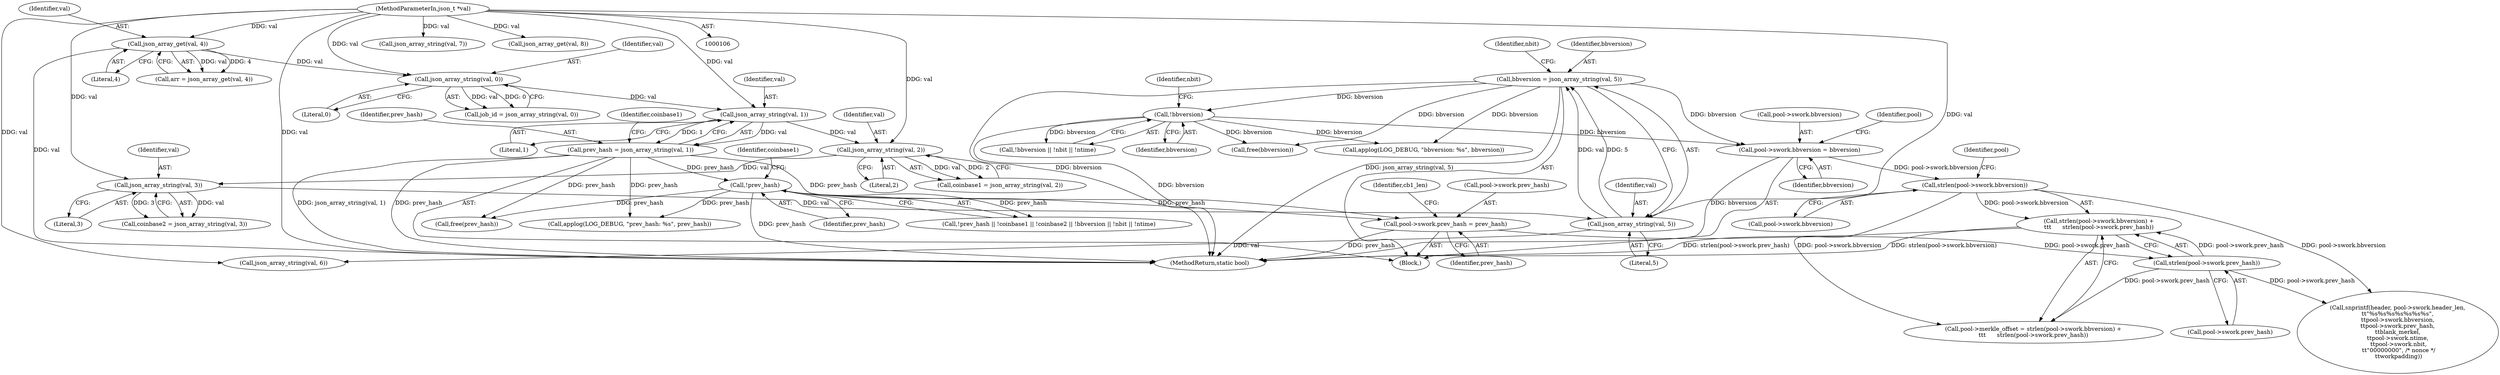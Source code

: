 digraph "0_sgminer_910c36089940e81fb85c65b8e63dcd2fac71470c@API" {
"1000472" [label="(Call,strlen(pool->swork.bbversion) +\n\t\t\t      strlen(pool->swork.prev_hash))"];
"1000473" [label="(Call,strlen(pool->swork.bbversion))"];
"1000301" [label="(Call,pool->swork.bbversion = bbversion)"];
"1000168" [label="(Call,bbversion = json_array_string(val, 5))"];
"1000170" [label="(Call,json_array_string(val, 5))"];
"1000165" [label="(Call,json_array_string(val, 3))"];
"1000160" [label="(Call,json_array_string(val, 2))"];
"1000155" [label="(Call,json_array_string(val, 1))"];
"1000150" [label="(Call,json_array_string(val, 0))"];
"1000133" [label="(Call,json_array_get(val, 4))"];
"1000108" [label="(MethodParameterIn,json_t *val)"];
"1000203" [label="(Call,!bbversion)"];
"1000479" [label="(Call,strlen(pool->swork.prev_hash))"];
"1000282" [label="(Call,pool->swork.prev_hash = prev_hash)"];
"1000194" [label="(Call,!prev_hash)"];
"1000153" [label="(Call,prev_hash = json_array_string(val, 1))"];
"1000168" [label="(Call,bbversion = json_array_string(val, 5))"];
"1000154" [label="(Identifier,prev_hash)"];
"1000479" [label="(Call,strlen(pool->swork.prev_hash))"];
"1000135" [label="(Literal,4)"];
"1000282" [label="(Call,pool->swork.prev_hash = prev_hash)"];
"1000713" [label="(Call,applog(LOG_DEBUG, \"bbversion: %s\", bbversion))"];
"1000148" [label="(Call,job_id = json_array_string(val, 0))"];
"1000195" [label="(Identifier,prev_hash)"];
"1000217" [label="(Call,free(prev_hash))"];
"1000175" [label="(Call,json_array_string(val, 6))"];
"1000193" [label="(Call,!prev_hash || !coinbase1 || !coinbase2 || !bbversion || !nbit || !ntime)"];
"1000701" [label="(Call,applog(LOG_DEBUG, \"prev_hash: %s\", prev_hash))"];
"1000229" [label="(Call,free(bbversion))"];
"1000163" [label="(Call,coinbase2 = json_array_string(val, 3))"];
"1000203" [label="(Call,!bbversion)"];
"1000109" [label="(Block,)"];
"1000155" [label="(Call,json_array_string(val, 1))"];
"1000169" [label="(Identifier,bbversion)"];
"1000302" [label="(Call,pool->swork.bbversion)"];
"1000301" [label="(Call,pool->swork.bbversion = bbversion)"];
"1000551" [label="(Call,snprintf(header, pool->swork.header_len,\n\t\t\"%s%s%s%s%s%s%s\",\n\t\tpool->swork.bbversion,\n\t\tpool->swork.prev_hash,\n\t\tblank_merkel,\n\t\tpool->swork.ntime,\n \t\tpool->swork.nbit,\n \t\t\"00000000\", /* nonce */\n \t\tworkpadding))"];
"1000174" [label="(Identifier,nbit)"];
"1000472" [label="(Call,strlen(pool->swork.bbversion) +\n\t\t\t      strlen(pool->swork.prev_hash))"];
"1000307" [label="(Identifier,bbversion)"];
"1000311" [label="(Identifier,pool)"];
"1000170" [label="(Call,json_array_string(val, 5))"];
"1000171" [label="(Identifier,val)"];
"1000108" [label="(MethodParameterIn,json_t *val)"];
"1000166" [label="(Identifier,val)"];
"1000152" [label="(Literal,0)"];
"1000159" [label="(Identifier,coinbase1)"];
"1000202" [label="(Call,!bbversion || !nbit || !ntime)"];
"1000162" [label="(Literal,2)"];
"1000180" [label="(Call,json_array_string(val, 7))"];
"1000161" [label="(Identifier,val)"];
"1000473" [label="(Call,strlen(pool->swork.bbversion))"];
"1000151" [label="(Identifier,val)"];
"1000186" [label="(Call,json_array_get(val, 8))"];
"1000131" [label="(Call,arr = json_array_get(val, 4))"];
"1000288" [label="(Identifier,prev_hash)"];
"1000153" [label="(Call,prev_hash = json_array_string(val, 1))"];
"1000204" [label="(Identifier,bbversion)"];
"1000150" [label="(Call,json_array_string(val, 0))"];
"1000160" [label="(Call,json_array_string(val, 2))"];
"1000290" [label="(Identifier,cb1_len)"];
"1000165" [label="(Call,json_array_string(val, 3))"];
"1000207" [label="(Identifier,nbit)"];
"1000198" [label="(Identifier,coinbase1)"];
"1000156" [label="(Identifier,val)"];
"1000194" [label="(Call,!prev_hash)"];
"1000482" [label="(Identifier,pool)"];
"1000480" [label="(Call,pool->swork.prev_hash)"];
"1000283" [label="(Call,pool->swork.prev_hash)"];
"1000474" [label="(Call,pool->swork.bbversion)"];
"1000158" [label="(Call,coinbase1 = json_array_string(val, 2))"];
"1000759" [label="(MethodReturn,static bool)"];
"1000468" [label="(Call,pool->merkle_offset = strlen(pool->swork.bbversion) +\n\t\t\t      strlen(pool->swork.prev_hash))"];
"1000133" [label="(Call,json_array_get(val, 4))"];
"1000167" [label="(Literal,3)"];
"1000157" [label="(Literal,1)"];
"1000134" [label="(Identifier,val)"];
"1000172" [label="(Literal,5)"];
"1000472" -> "1000468"  [label="AST: "];
"1000472" -> "1000479"  [label="CFG: "];
"1000473" -> "1000472"  [label="AST: "];
"1000479" -> "1000472"  [label="AST: "];
"1000468" -> "1000472"  [label="CFG: "];
"1000472" -> "1000759"  [label="DDG: strlen(pool->swork.prev_hash)"];
"1000472" -> "1000759"  [label="DDG: strlen(pool->swork.bbversion)"];
"1000473" -> "1000472"  [label="DDG: pool->swork.bbversion"];
"1000479" -> "1000472"  [label="DDG: pool->swork.prev_hash"];
"1000473" -> "1000474"  [label="CFG: "];
"1000474" -> "1000473"  [label="AST: "];
"1000482" -> "1000473"  [label="CFG: "];
"1000473" -> "1000468"  [label="DDG: pool->swork.bbversion"];
"1000301" -> "1000473"  [label="DDG: pool->swork.bbversion"];
"1000473" -> "1000551"  [label="DDG: pool->swork.bbversion"];
"1000301" -> "1000109"  [label="AST: "];
"1000301" -> "1000307"  [label="CFG: "];
"1000302" -> "1000301"  [label="AST: "];
"1000307" -> "1000301"  [label="AST: "];
"1000311" -> "1000301"  [label="CFG: "];
"1000301" -> "1000759"  [label="DDG: bbversion"];
"1000168" -> "1000301"  [label="DDG: bbversion"];
"1000203" -> "1000301"  [label="DDG: bbversion"];
"1000168" -> "1000109"  [label="AST: "];
"1000168" -> "1000170"  [label="CFG: "];
"1000169" -> "1000168"  [label="AST: "];
"1000170" -> "1000168"  [label="AST: "];
"1000174" -> "1000168"  [label="CFG: "];
"1000168" -> "1000759"  [label="DDG: bbversion"];
"1000168" -> "1000759"  [label="DDG: json_array_string(val, 5)"];
"1000170" -> "1000168"  [label="DDG: val"];
"1000170" -> "1000168"  [label="DDG: 5"];
"1000168" -> "1000203"  [label="DDG: bbversion"];
"1000168" -> "1000229"  [label="DDG: bbversion"];
"1000168" -> "1000713"  [label="DDG: bbversion"];
"1000170" -> "1000172"  [label="CFG: "];
"1000171" -> "1000170"  [label="AST: "];
"1000172" -> "1000170"  [label="AST: "];
"1000165" -> "1000170"  [label="DDG: val"];
"1000108" -> "1000170"  [label="DDG: val"];
"1000170" -> "1000175"  [label="DDG: val"];
"1000165" -> "1000163"  [label="AST: "];
"1000165" -> "1000167"  [label="CFG: "];
"1000166" -> "1000165"  [label="AST: "];
"1000167" -> "1000165"  [label="AST: "];
"1000163" -> "1000165"  [label="CFG: "];
"1000165" -> "1000163"  [label="DDG: val"];
"1000165" -> "1000163"  [label="DDG: 3"];
"1000160" -> "1000165"  [label="DDG: val"];
"1000108" -> "1000165"  [label="DDG: val"];
"1000160" -> "1000158"  [label="AST: "];
"1000160" -> "1000162"  [label="CFG: "];
"1000161" -> "1000160"  [label="AST: "];
"1000162" -> "1000160"  [label="AST: "];
"1000158" -> "1000160"  [label="CFG: "];
"1000160" -> "1000158"  [label="DDG: val"];
"1000160" -> "1000158"  [label="DDG: 2"];
"1000155" -> "1000160"  [label="DDG: val"];
"1000108" -> "1000160"  [label="DDG: val"];
"1000155" -> "1000153"  [label="AST: "];
"1000155" -> "1000157"  [label="CFG: "];
"1000156" -> "1000155"  [label="AST: "];
"1000157" -> "1000155"  [label="AST: "];
"1000153" -> "1000155"  [label="CFG: "];
"1000155" -> "1000153"  [label="DDG: val"];
"1000155" -> "1000153"  [label="DDG: 1"];
"1000150" -> "1000155"  [label="DDG: val"];
"1000108" -> "1000155"  [label="DDG: val"];
"1000150" -> "1000148"  [label="AST: "];
"1000150" -> "1000152"  [label="CFG: "];
"1000151" -> "1000150"  [label="AST: "];
"1000152" -> "1000150"  [label="AST: "];
"1000148" -> "1000150"  [label="CFG: "];
"1000150" -> "1000148"  [label="DDG: val"];
"1000150" -> "1000148"  [label="DDG: 0"];
"1000133" -> "1000150"  [label="DDG: val"];
"1000108" -> "1000150"  [label="DDG: val"];
"1000133" -> "1000131"  [label="AST: "];
"1000133" -> "1000135"  [label="CFG: "];
"1000134" -> "1000133"  [label="AST: "];
"1000135" -> "1000133"  [label="AST: "];
"1000131" -> "1000133"  [label="CFG: "];
"1000133" -> "1000759"  [label="DDG: val"];
"1000133" -> "1000131"  [label="DDG: val"];
"1000133" -> "1000131"  [label="DDG: 4"];
"1000108" -> "1000133"  [label="DDG: val"];
"1000108" -> "1000106"  [label="AST: "];
"1000108" -> "1000759"  [label="DDG: val"];
"1000108" -> "1000175"  [label="DDG: val"];
"1000108" -> "1000180"  [label="DDG: val"];
"1000108" -> "1000186"  [label="DDG: val"];
"1000203" -> "1000202"  [label="AST: "];
"1000203" -> "1000204"  [label="CFG: "];
"1000204" -> "1000203"  [label="AST: "];
"1000207" -> "1000203"  [label="CFG: "];
"1000202" -> "1000203"  [label="CFG: "];
"1000203" -> "1000759"  [label="DDG: bbversion"];
"1000203" -> "1000202"  [label="DDG: bbversion"];
"1000203" -> "1000229"  [label="DDG: bbversion"];
"1000203" -> "1000713"  [label="DDG: bbversion"];
"1000479" -> "1000480"  [label="CFG: "];
"1000480" -> "1000479"  [label="AST: "];
"1000479" -> "1000468"  [label="DDG: pool->swork.prev_hash"];
"1000282" -> "1000479"  [label="DDG: pool->swork.prev_hash"];
"1000479" -> "1000551"  [label="DDG: pool->swork.prev_hash"];
"1000282" -> "1000109"  [label="AST: "];
"1000282" -> "1000288"  [label="CFG: "];
"1000283" -> "1000282"  [label="AST: "];
"1000288" -> "1000282"  [label="AST: "];
"1000290" -> "1000282"  [label="CFG: "];
"1000282" -> "1000759"  [label="DDG: prev_hash"];
"1000194" -> "1000282"  [label="DDG: prev_hash"];
"1000153" -> "1000282"  [label="DDG: prev_hash"];
"1000194" -> "1000193"  [label="AST: "];
"1000194" -> "1000195"  [label="CFG: "];
"1000195" -> "1000194"  [label="AST: "];
"1000198" -> "1000194"  [label="CFG: "];
"1000193" -> "1000194"  [label="CFG: "];
"1000194" -> "1000759"  [label="DDG: prev_hash"];
"1000194" -> "1000193"  [label="DDG: prev_hash"];
"1000153" -> "1000194"  [label="DDG: prev_hash"];
"1000194" -> "1000217"  [label="DDG: prev_hash"];
"1000194" -> "1000701"  [label="DDG: prev_hash"];
"1000153" -> "1000109"  [label="AST: "];
"1000154" -> "1000153"  [label="AST: "];
"1000159" -> "1000153"  [label="CFG: "];
"1000153" -> "1000759"  [label="DDG: json_array_string(val, 1)"];
"1000153" -> "1000759"  [label="DDG: prev_hash"];
"1000153" -> "1000217"  [label="DDG: prev_hash"];
"1000153" -> "1000701"  [label="DDG: prev_hash"];
}
